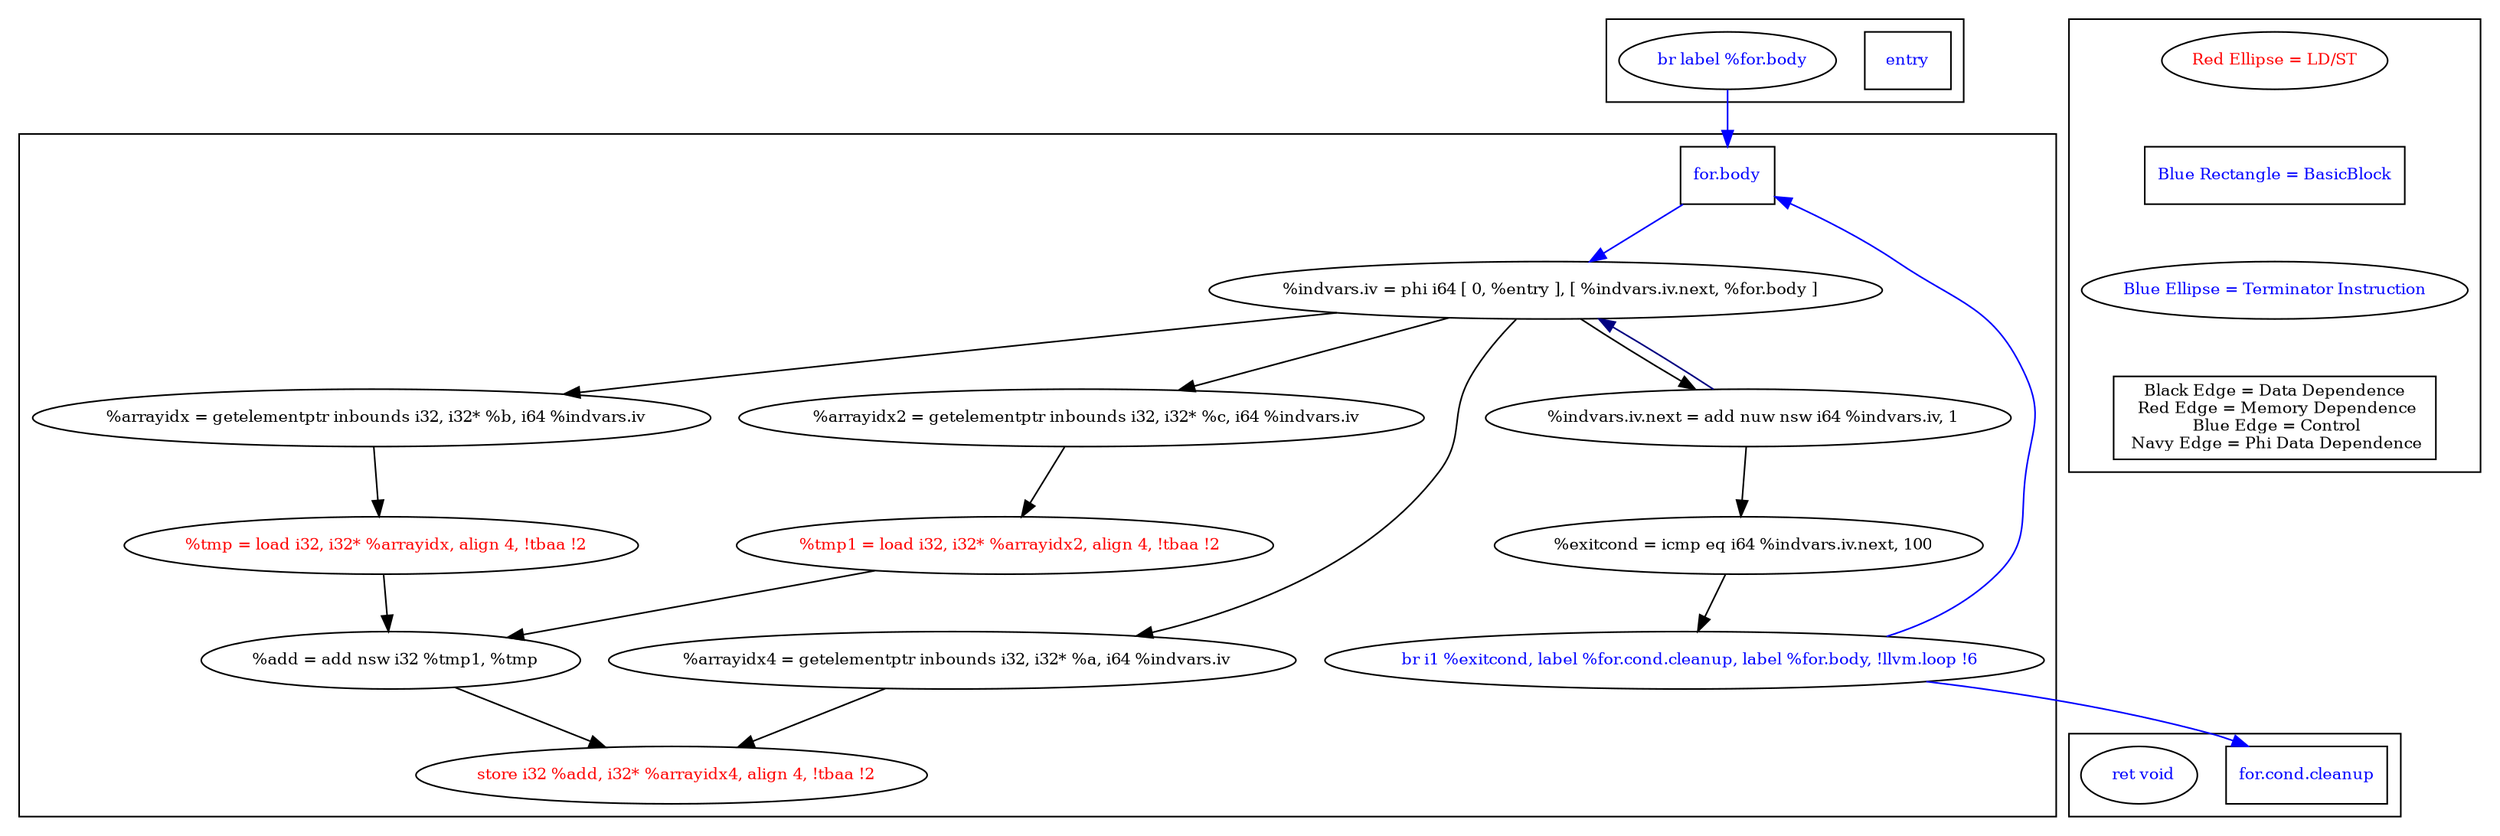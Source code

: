 digraph G {
node [nodesep=0.75, ranksep=0.75];
edge [weight=1.2];
subgraph cluster_0 {
color=black;
0[label="entry",fontsize=10,shape=rectangle,fontcolor=blue,pencolor=blue];
3[label="  br label %for.body",fontsize=10,shape=ellipse,fontcolor=blue,pencolor=blue];
}
subgraph cluster_1 {
color=black;
1[label="for.cond.cleanup",fontsize=10,shape=rectangle,fontcolor=blue,pencolor=blue];
4[label="  ret void",fontsize=10,shape=ellipse,fontcolor=blue,pencolor=blue];
}
subgraph cluster_2 {
color=black;
2[label="for.body",fontsize=10,shape=rectangle,fontcolor=blue,pencolor=blue];
5[label="  %indvars.iv = phi i64 [ 0, %entry ], [ %indvars.iv.next, %for.body ]",fontsize=10,shape=ellipse];
6[label="  %arrayidx = getelementptr inbounds i32, i32* %b, i64 %indvars.iv",fontsize=10,shape=ellipse];
7[label="  %tmp = load i32, i32* %arrayidx, align 4, !tbaa !2",fontsize=10,shape=ellipse,fontcolor=red,pencolor=red];
8[label="  %arrayidx2 = getelementptr inbounds i32, i32* %c, i64 %indvars.iv",fontsize=10,shape=ellipse];
9[label="  %tmp1 = load i32, i32* %arrayidx2, align 4, !tbaa !2",fontsize=10,shape=ellipse,fontcolor=red,pencolor=red];
10[label="  %add = add nsw i32 %tmp1, %tmp",fontsize=10,shape=ellipse];
11[label="  %arrayidx4 = getelementptr inbounds i32, i32* %a, i64 %indvars.iv",fontsize=10,shape=ellipse];
12[label="  store i32 %add, i32* %arrayidx4, align 4, !tbaa !2",fontsize=10,shape=ellipse,fontcolor=red,pencolor=red];
13[label="  %indvars.iv.next = add nuw nsw i64 %indvars.iv, 1",fontsize=10,shape=ellipse];
14[label="  %exitcond = icmp eq i64 %indvars.iv.next, 100",fontsize=10,shape=ellipse];
15[label="  br i1 %exitcond, label %for.cond.cleanup, label %for.body, !llvm.loop !6",fontsize=10,shape=ellipse,fontcolor=blue,pencolor=blue];
}
2 -> 5[color=blue];
3 -> 2[color=blue];
5 -> 13[color=black];
5 -> 8[color=black];
5 -> 11[color=black];
5 -> 6[color=black];
6 -> 7[color=black];
7 -> 10[color=black];
8 -> 9[color=black];
9 -> 10[color=black];
10 -> 12[color=black];
11 -> 12[color=black];
13 -> 14[color=black];
5 -> 13[color=navyblue,dir=back];
14 -> 15[color=black];
2 -> 15[color=blue,dir=back];
15 -> 1[color=blue];
subgraph cluster_help {
color=black;
t1[label="Red Ellipse = LD/ST",fontsize=10,shape=ellipse,fontcolor=red,pencolor=red];
t2[label="Blue Rectangle = BasicBlock",fontsize=10,shape=rectangle,fontcolor=blue,pencolor=blue];
t3[label="Blue Ellipse = Terminator Instruction",fontsize=10,shape=ellipse,fontcolor=blue,pencolor=blue];
t4[label="Black Edge = Data Dependence
 Red Edge = Memory Dependence
 Blue Edge = Control
 Navy Edge = Phi Data Dependence",fontsize=10,shape=rectangle,fontcolor=black];
t1->t2 [style=invis];
t2->t3 [style=invis];
t3->t4 [style=invis];
}
}
